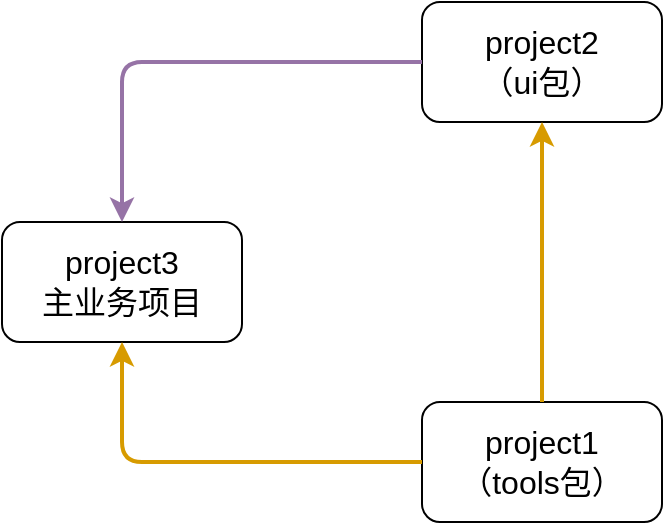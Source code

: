 <mxfile version="12.2.4" pages="1"><diagram id="PSKj9T9q5SwRzAgyn0a3" name="Page-1"><mxGraphModel dx="443" dy="450" grid="1" gridSize="10" guides="1" tooltips="1" connect="1" arrows="1" fold="1" page="1" pageScale="1" pageWidth="827" pageHeight="1169" math="0" shadow="0"><root><mxCell id="0"/><mxCell id="1" parent="0"/><mxCell id="2" value="&lt;font style=&quot;font-size: 16px&quot;&gt;project3&lt;br&gt;主业务项目&lt;br&gt;&lt;/font&gt;" style="rounded=1;whiteSpace=wrap;html=1;" parent="1" vertex="1"><mxGeometry x="40" y="240" width="120" height="60" as="geometry"/></mxCell><mxCell id="3" value="&lt;font style=&quot;font-size: 16px&quot;&gt;project2&lt;br&gt;（ui包）&lt;br&gt;&lt;/font&gt;" style="rounded=1;whiteSpace=wrap;html=1;" parent="1" vertex="1"><mxGeometry x="250" y="130" width="120" height="60" as="geometry"/></mxCell><mxCell id="4" value="&lt;font style=&quot;font-size: 16px&quot;&gt;project1&lt;br&gt;（tools包）&lt;br&gt;&lt;/font&gt;" style="rounded=1;whiteSpace=wrap;html=1;" parent="1" vertex="1"><mxGeometry x="250" y="330" width="120" height="60" as="geometry"/></mxCell><mxCell id="5" value="" style="endArrow=classic;html=1;exitX=0.5;exitY=0;exitDx=0;exitDy=0;entryX=0.5;entryY=1;entryDx=0;entryDy=0;jumpSize=24;strokeWidth=2;fillColor=#ffe6cc;strokeColor=#d79b00;" parent="1" source="4" target="3" edge="1"><mxGeometry width="50" height="50" relative="1" as="geometry"><mxPoint x="40" y="460" as="sourcePoint"/><mxPoint x="90" y="410" as="targetPoint"/></mxGeometry></mxCell><mxCell id="7" value="" style="endArrow=classic;html=1;strokeWidth=2;exitX=0;exitY=0.5;exitDx=0;exitDy=0;entryX=0.5;entryY=0;entryDx=0;entryDy=0;fillColor=#e1d5e7;strokeColor=#9673a6;" parent="1" source="3" target="2" edge="1"><mxGeometry width="50" height="50" relative="1" as="geometry"><mxPoint x="40" y="460" as="sourcePoint"/><mxPoint x="90" y="410" as="targetPoint"/><Array as="points"><mxPoint x="100" y="160"/></Array></mxGeometry></mxCell><mxCell id="8" value="" style="endArrow=classic;html=1;strokeWidth=2;exitX=0;exitY=0.5;exitDx=0;exitDy=0;entryX=0.5;entryY=1;entryDx=0;entryDy=0;fillColor=#ffe6cc;strokeColor=#d79b00;" parent="1" source="4" target="2" edge="1"><mxGeometry width="50" height="50" relative="1" as="geometry"><mxPoint x="40" y="460" as="sourcePoint"/><mxPoint x="90" y="410" as="targetPoint"/><Array as="points"><mxPoint x="100" y="360"/></Array></mxGeometry></mxCell></root></mxGraphModel></diagram></mxfile>